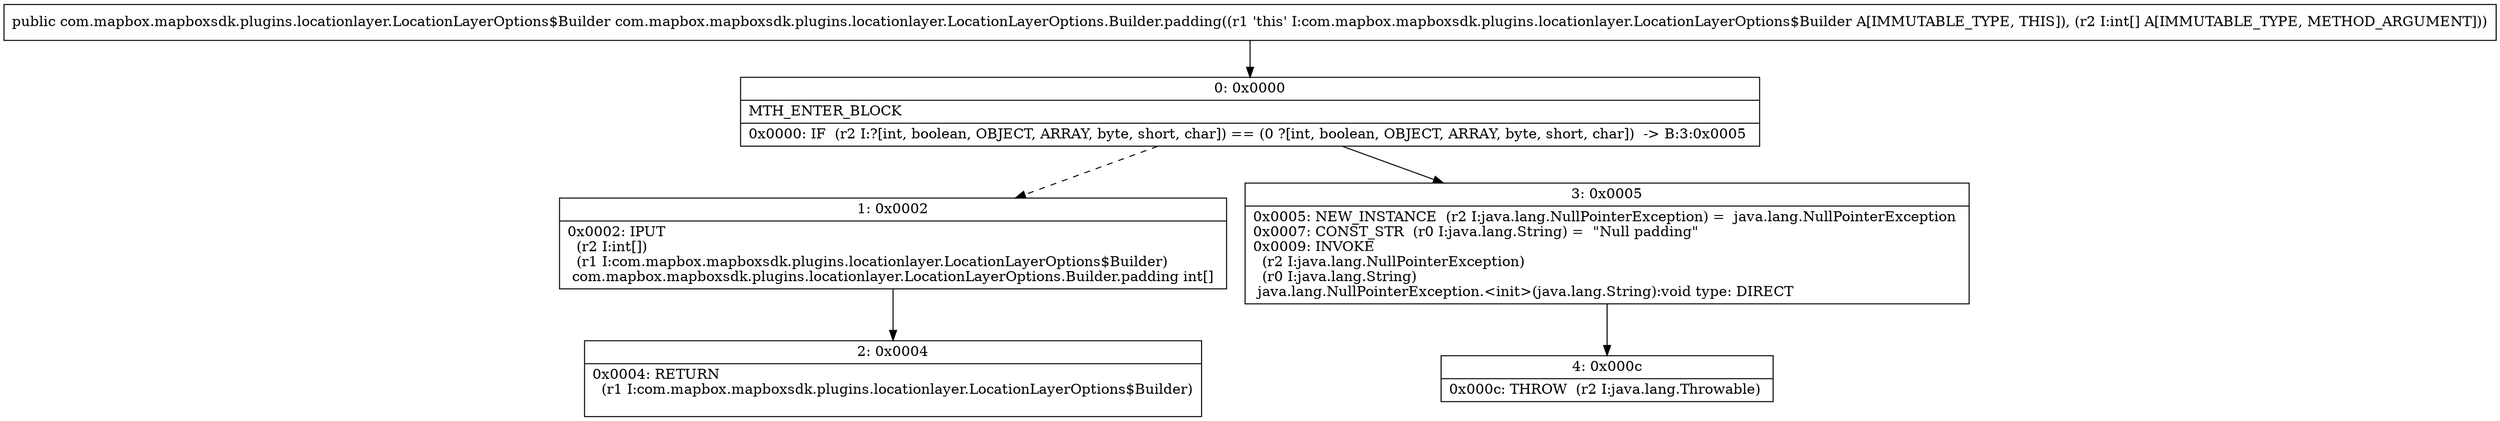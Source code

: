 digraph "CFG forcom.mapbox.mapboxsdk.plugins.locationlayer.LocationLayerOptions.Builder.padding([I)Lcom\/mapbox\/mapboxsdk\/plugins\/locationlayer\/LocationLayerOptions$Builder;" {
Node_0 [shape=record,label="{0\:\ 0x0000|MTH_ENTER_BLOCK\l|0x0000: IF  (r2 I:?[int, boolean, OBJECT, ARRAY, byte, short, char]) == (0 ?[int, boolean, OBJECT, ARRAY, byte, short, char])  \-\> B:3:0x0005 \l}"];
Node_1 [shape=record,label="{1\:\ 0x0002|0x0002: IPUT  \l  (r2 I:int[])\l  (r1 I:com.mapbox.mapboxsdk.plugins.locationlayer.LocationLayerOptions$Builder)\l com.mapbox.mapboxsdk.plugins.locationlayer.LocationLayerOptions.Builder.padding int[] \l}"];
Node_2 [shape=record,label="{2\:\ 0x0004|0x0004: RETURN  \l  (r1 I:com.mapbox.mapboxsdk.plugins.locationlayer.LocationLayerOptions$Builder)\l \l}"];
Node_3 [shape=record,label="{3\:\ 0x0005|0x0005: NEW_INSTANCE  (r2 I:java.lang.NullPointerException) =  java.lang.NullPointerException \l0x0007: CONST_STR  (r0 I:java.lang.String) =  \"Null padding\" \l0x0009: INVOKE  \l  (r2 I:java.lang.NullPointerException)\l  (r0 I:java.lang.String)\l java.lang.NullPointerException.\<init\>(java.lang.String):void type: DIRECT \l}"];
Node_4 [shape=record,label="{4\:\ 0x000c|0x000c: THROW  (r2 I:java.lang.Throwable) \l}"];
MethodNode[shape=record,label="{public com.mapbox.mapboxsdk.plugins.locationlayer.LocationLayerOptions$Builder com.mapbox.mapboxsdk.plugins.locationlayer.LocationLayerOptions.Builder.padding((r1 'this' I:com.mapbox.mapboxsdk.plugins.locationlayer.LocationLayerOptions$Builder A[IMMUTABLE_TYPE, THIS]), (r2 I:int[] A[IMMUTABLE_TYPE, METHOD_ARGUMENT])) }"];
MethodNode -> Node_0;
Node_0 -> Node_1[style=dashed];
Node_0 -> Node_3;
Node_1 -> Node_2;
Node_3 -> Node_4;
}

